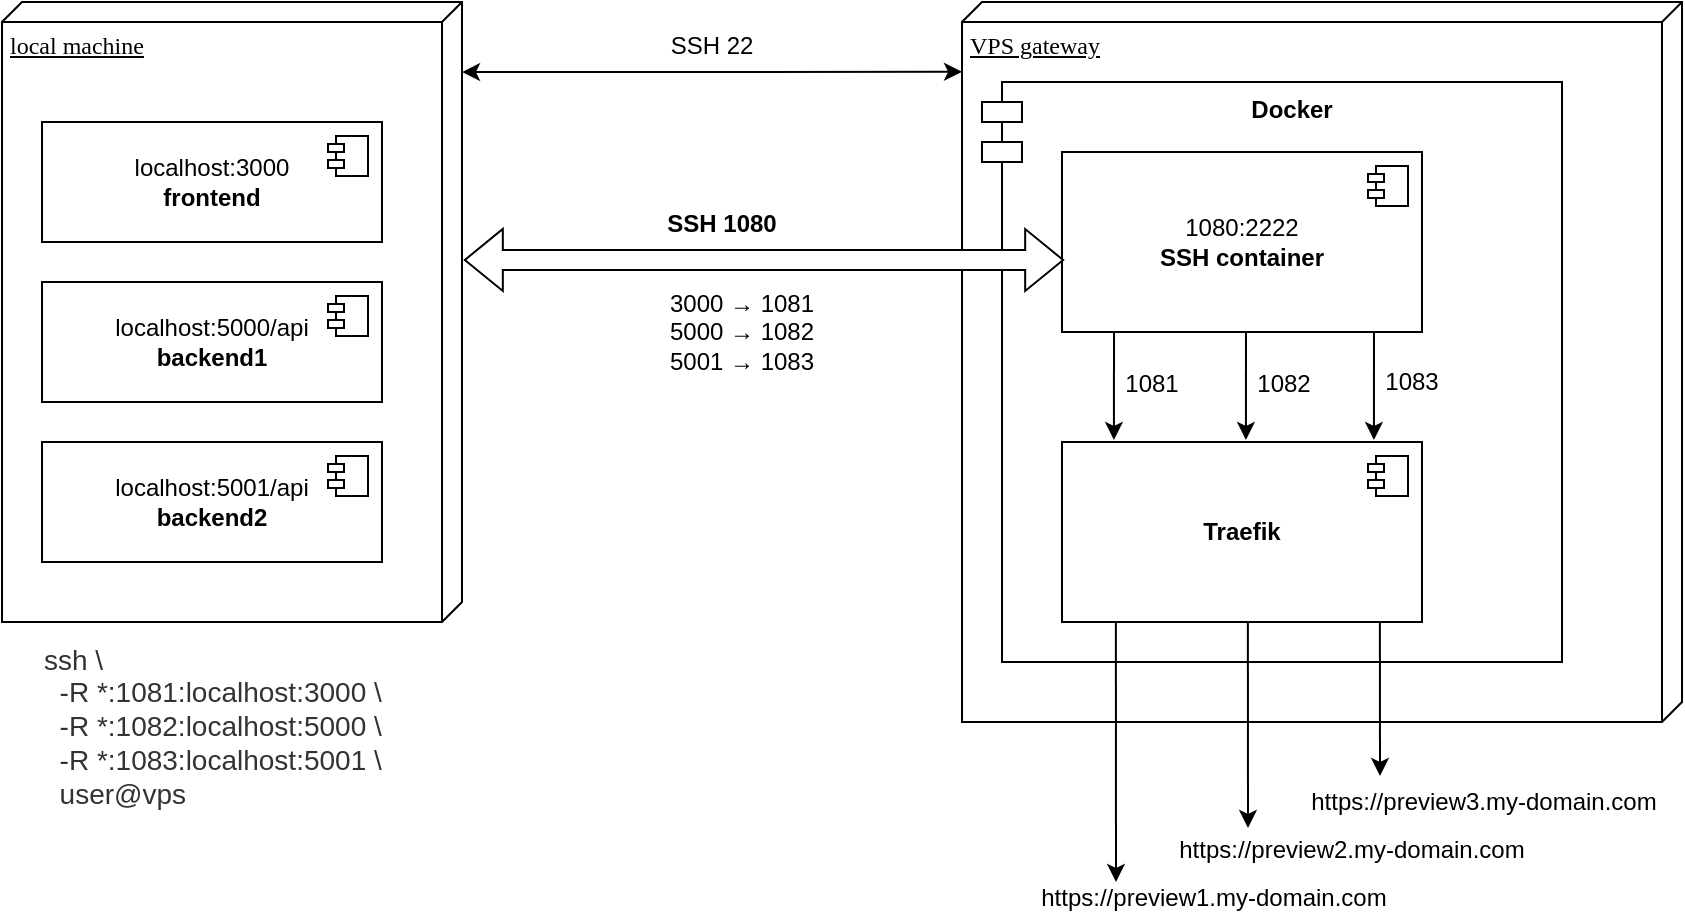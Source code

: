<mxfile version="25.0.3">
  <diagram name="Page-1" id="5f0bae14-7c28-e335-631c-24af17079c00">
    <mxGraphModel grid="1" page="1" gridSize="10" guides="1" tooltips="1" connect="1" arrows="1" fold="1" pageScale="1" pageWidth="1600" pageHeight="900" background="none" math="0" shadow="0">
      <root>
        <mxCell id="0" />
        <mxCell id="1" parent="0" />
        <mxCell id="39150e848f15840c-1" value="&lt;div&gt;local machine&lt;/div&gt;" style="verticalAlign=top;align=left;spacingTop=8;spacingLeft=2;spacingRight=12;shape=cube;size=10;direction=south;fontStyle=4;html=1;rounded=0;shadow=0;comic=0;labelBackgroundColor=none;strokeWidth=1;fontFamily=Verdana;fontSize=12" vertex="1" parent="1">
          <mxGeometry x="82" y="70" width="230" height="310" as="geometry" />
        </mxCell>
        <mxCell id="39150e848f15840c-2" value="VPS gateway" style="verticalAlign=top;align=left;spacingTop=8;spacingLeft=2;spacingRight=12;shape=cube;size=10;direction=south;fontStyle=4;html=1;rounded=0;shadow=0;comic=0;labelBackgroundColor=none;strokeWidth=1;fontFamily=Verdana;fontSize=12" vertex="1" parent="1">
          <mxGeometry x="562" y="70" width="360" height="360" as="geometry" />
        </mxCell>
        <mxCell id="A6lBMLfXj6pK5urAHSdI-2" value="localhost:3000&lt;div&gt;&lt;b&gt;frontend&lt;/b&gt;&lt;/div&gt;" style="html=1;dropTarget=0;whiteSpace=wrap;" vertex="1" parent="1">
          <mxGeometry x="102" y="130" width="170" height="60" as="geometry" />
        </mxCell>
        <mxCell id="A6lBMLfXj6pK5urAHSdI-3" value="" style="shape=module;jettyWidth=8;jettyHeight=4;" vertex="1" parent="A6lBMLfXj6pK5urAHSdI-2">
          <mxGeometry x="1" width="20" height="20" relative="1" as="geometry">
            <mxPoint x="-27" y="7" as="offset" />
          </mxGeometry>
        </mxCell>
        <mxCell id="A6lBMLfXj6pK5urAHSdI-4" value="localhost:5000/api&lt;div&gt;&lt;b&gt;backend1&lt;/b&gt;&lt;/div&gt;" style="html=1;dropTarget=0;whiteSpace=wrap;" vertex="1" parent="1">
          <mxGeometry x="102" y="210" width="170" height="60" as="geometry" />
        </mxCell>
        <mxCell id="A6lBMLfXj6pK5urAHSdI-5" value="" style="shape=module;jettyWidth=8;jettyHeight=4;" vertex="1" parent="A6lBMLfXj6pK5urAHSdI-4">
          <mxGeometry x="1" width="20" height="20" relative="1" as="geometry">
            <mxPoint x="-27" y="7" as="offset" />
          </mxGeometry>
        </mxCell>
        <mxCell id="A6lBMLfXj6pK5urAHSdI-6" value="localhost:5001/api&lt;div&gt;&lt;b&gt;backend2&lt;/b&gt;&lt;/div&gt;" style="html=1;dropTarget=0;whiteSpace=wrap;" vertex="1" parent="1">
          <mxGeometry x="102" y="290" width="170" height="60" as="geometry" />
        </mxCell>
        <mxCell id="A6lBMLfXj6pK5urAHSdI-7" value="" style="shape=module;jettyWidth=8;jettyHeight=4;" vertex="1" parent="A6lBMLfXj6pK5urAHSdI-6">
          <mxGeometry x="1" width="20" height="20" relative="1" as="geometry">
            <mxPoint x="-27" y="7" as="offset" />
          </mxGeometry>
        </mxCell>
        <mxCell id="A6lBMLfXj6pK5urAHSdI-39" value="&lt;div&gt;https://preview1.my-domain.com&lt;/div&gt;" style="text;html=1;align=center;verticalAlign=middle;whiteSpace=wrap;rounded=0;" vertex="1" parent="1">
          <mxGeometry x="593" y="508" width="190" height="20" as="geometry" />
        </mxCell>
        <mxCell id="A6lBMLfXj6pK5urAHSdI-41" value="SSH 1080" style="text;html=1;align=center;verticalAlign=middle;whiteSpace=wrap;rounded=0;fontStyle=1" vertex="1" parent="1">
          <mxGeometry x="412" y="172" width="60" height="18" as="geometry" />
        </mxCell>
        <mxCell id="A6lBMLfXj6pK5urAHSdI-44" value="Docker" style="shape=module;align=left;spacingLeft=20;align=center;verticalAlign=top;whiteSpace=wrap;html=1;fontStyle=1" vertex="1" parent="1">
          <mxGeometry x="572" y="110" width="290" height="290" as="geometry" />
        </mxCell>
        <mxCell id="A6lBMLfXj6pK5urAHSdI-8" value="1080:2222&lt;br&gt;&lt;b&gt;SSH container&lt;/b&gt;" style="html=1;dropTarget=0;whiteSpace=wrap;" vertex="1" parent="1">
          <mxGeometry x="612" y="145" width="180" height="90" as="geometry" />
        </mxCell>
        <mxCell id="A6lBMLfXj6pK5urAHSdI-9" value="" style="shape=module;jettyWidth=8;jettyHeight=4;" vertex="1" parent="A6lBMLfXj6pK5urAHSdI-8">
          <mxGeometry x="1" width="20" height="20" relative="1" as="geometry">
            <mxPoint x="-27" y="7" as="offset" />
          </mxGeometry>
        </mxCell>
        <mxCell id="A6lBMLfXj6pK5urAHSdI-10" value="&lt;b&gt;Traefik&lt;/b&gt;" style="html=1;dropTarget=0;whiteSpace=wrap;" vertex="1" parent="1">
          <mxGeometry x="612" y="290" width="180" height="90" as="geometry" />
        </mxCell>
        <mxCell id="A6lBMLfXj6pK5urAHSdI-11" value="" style="shape=module;jettyWidth=8;jettyHeight=4;" vertex="1" parent="A6lBMLfXj6pK5urAHSdI-10">
          <mxGeometry x="1" width="20" height="20" relative="1" as="geometry">
            <mxPoint x="-27" y="7" as="offset" />
          </mxGeometry>
        </mxCell>
        <mxCell id="A6lBMLfXj6pK5urAHSdI-38" value="" style="endArrow=classic;html=1;rounded=0;exitX=0.133;exitY=1.033;exitDx=0;exitDy=0;exitPerimeter=0;" edge="1" parent="1">
          <mxGeometry width="50" height="50" relative="1" as="geometry">
            <mxPoint x="638.94" y="379.97" as="sourcePoint" />
            <mxPoint x="639" y="510" as="targetPoint" />
          </mxGeometry>
        </mxCell>
        <mxCell id="A6lBMLfXj6pK5urAHSdI-45" value="1081" style="text;html=1;align=center;verticalAlign=middle;whiteSpace=wrap;rounded=0;" vertex="1" parent="1">
          <mxGeometry x="642" y="251" width="30" height="20" as="geometry" />
        </mxCell>
        <mxCell id="A6lBMLfXj6pK5urAHSdI-46" value="" style="endArrow=classic;html=1;rounded=0;horizontal=0;entryX=0.172;entryY=-0.011;entryDx=0;entryDy=0;entryPerimeter=0;" edge="1" parent="1">
          <mxGeometry width="50" height="50" relative="1" as="geometry">
            <mxPoint x="638" y="235" as="sourcePoint" />
            <mxPoint x="637.96" y="289" as="targetPoint" />
          </mxGeometry>
        </mxCell>
        <mxCell id="A6lBMLfXj6pK5urAHSdI-40" value="" style="shape=flexArrow;endArrow=classic;startArrow=classic;html=1;rounded=0;exitX=0.416;exitY=-0.004;exitDx=0;exitDy=0;exitPerimeter=0;entryX=0.006;entryY=0.6;entryDx=0;entryDy=0;entryPerimeter=0;fillColor=default;" edge="1" parent="1" source="39150e848f15840c-1" target="A6lBMLfXj6pK5urAHSdI-8">
          <mxGeometry width="100" height="100" relative="1" as="geometry">
            <mxPoint x="490" y="400" as="sourcePoint" />
            <mxPoint x="590" y="300" as="targetPoint" />
          </mxGeometry>
        </mxCell>
        <mxCell id="A6lBMLfXj6pK5urAHSdI-47" value="" style="endArrow=classic;startArrow=classic;html=1;rounded=0;exitX=0.113;exitY=-0.013;exitDx=0;exitDy=0;exitPerimeter=0;entryX=0.097;entryY=0.992;entryDx=0;entryDy=0;entryPerimeter=0;" edge="1" parent="1">
          <mxGeometry width="50" height="50" relative="1" as="geometry">
            <mxPoint x="312" y="105.03" as="sourcePoint" />
            <mxPoint x="562" y="104.92" as="targetPoint" />
          </mxGeometry>
        </mxCell>
        <mxCell id="A6lBMLfXj6pK5urAHSdI-48" value="SSH 22" style="text;html=1;align=center;verticalAlign=middle;whiteSpace=wrap;rounded=0;" vertex="1" parent="1">
          <mxGeometry x="412" y="82" width="50" height="20" as="geometry" />
        </mxCell>
        <mxCell id="A6lBMLfXj6pK5urAHSdI-49" value="3000 → 1081&lt;br&gt;5000 → 1082&lt;br&gt;5001 → 1083" style="text;html=1;align=center;verticalAlign=middle;whiteSpace=wrap;rounded=0;" vertex="1" parent="1">
          <mxGeometry x="402" y="210" width="100" height="50" as="geometry" />
        </mxCell>
        <mxCell id="A6lBMLfXj6pK5urAHSdI-50" value="&lt;div&gt;https://preview3.my-domain.com&lt;/div&gt;" style="text;html=1;align=center;verticalAlign=middle;whiteSpace=wrap;rounded=0;" vertex="1" parent="1">
          <mxGeometry x="728" y="460" width="190" height="20" as="geometry" />
        </mxCell>
        <mxCell id="A6lBMLfXj6pK5urAHSdI-51" value="" style="endArrow=classic;html=1;rounded=0;exitX=0.133;exitY=1.033;exitDx=0;exitDy=0;exitPerimeter=0;" edge="1" parent="1">
          <mxGeometry width="50" height="50" relative="1" as="geometry">
            <mxPoint x="770.94" y="379.97" as="sourcePoint" />
            <mxPoint x="771" y="457" as="targetPoint" />
          </mxGeometry>
        </mxCell>
        <mxCell id="A6lBMLfXj6pK5urAHSdI-52" value="&lt;div&gt;https://preview2.my-domain.com&lt;/div&gt;" style="text;html=1;align=center;verticalAlign=middle;whiteSpace=wrap;rounded=0;" vertex="1" parent="1">
          <mxGeometry x="662" y="484" width="190" height="20" as="geometry" />
        </mxCell>
        <mxCell id="A6lBMLfXj6pK5urAHSdI-53" value="" style="endArrow=classic;html=1;rounded=0;exitX=0.133;exitY=1.033;exitDx=0;exitDy=0;exitPerimeter=0;" edge="1" parent="1">
          <mxGeometry width="50" height="50" relative="1" as="geometry">
            <mxPoint x="704.94" y="380" as="sourcePoint" />
            <mxPoint x="705" y="483" as="targetPoint" />
          </mxGeometry>
        </mxCell>
        <mxCell id="A6lBMLfXj6pK5urAHSdI-54" value="1082" style="text;html=1;align=center;verticalAlign=middle;whiteSpace=wrap;rounded=0;" vertex="1" parent="1">
          <mxGeometry x="708" y="251" width="30" height="20" as="geometry" />
        </mxCell>
        <mxCell id="A6lBMLfXj6pK5urAHSdI-55" value="" style="endArrow=classic;html=1;rounded=0;horizontal=0;entryX=0.172;entryY=-0.011;entryDx=0;entryDy=0;entryPerimeter=0;" edge="1" parent="1">
          <mxGeometry width="50" height="50" relative="1" as="geometry">
            <mxPoint x="704" y="235" as="sourcePoint" />
            <mxPoint x="703.96" y="289" as="targetPoint" />
          </mxGeometry>
        </mxCell>
        <mxCell id="A6lBMLfXj6pK5urAHSdI-56" value="1083" style="text;html=1;align=center;verticalAlign=middle;whiteSpace=wrap;rounded=0;" vertex="1" parent="1">
          <mxGeometry x="772" y="250" width="30" height="20" as="geometry" />
        </mxCell>
        <mxCell id="A6lBMLfXj6pK5urAHSdI-57" value="" style="endArrow=classic;html=1;rounded=0;horizontal=0;entryX=0.172;entryY=-0.011;entryDx=0;entryDy=0;entryPerimeter=0;" edge="1" parent="1">
          <mxGeometry width="50" height="50" relative="1" as="geometry">
            <mxPoint x="768" y="235" as="sourcePoint" />
            <mxPoint x="767.96" y="289" as="targetPoint" />
          </mxGeometry>
        </mxCell>
        <mxCell id="A6lBMLfXj6pK5urAHSdI-58" value="ssh \&lt;br&gt;&amp;nbsp; -R *:1081:localhost:3000 \&lt;br&gt;&amp;nbsp; -R *:1082:localhost:5000 \&lt;br&gt;&amp;nbsp; -R *:1083:localhost:5001 \&lt;br&gt;&amp;nbsp; user@vps" style="text;html=1;align=left;verticalAlign=middle;whiteSpace=wrap;rounded=0;fillColor=none;fontColor=#333333;strokeColor=none;fontSize=14;" vertex="1" parent="1">
          <mxGeometry x="101" y="387" width="179" height="90" as="geometry" />
        </mxCell>
      </root>
    </mxGraphModel>
  </diagram>
</mxfile>
